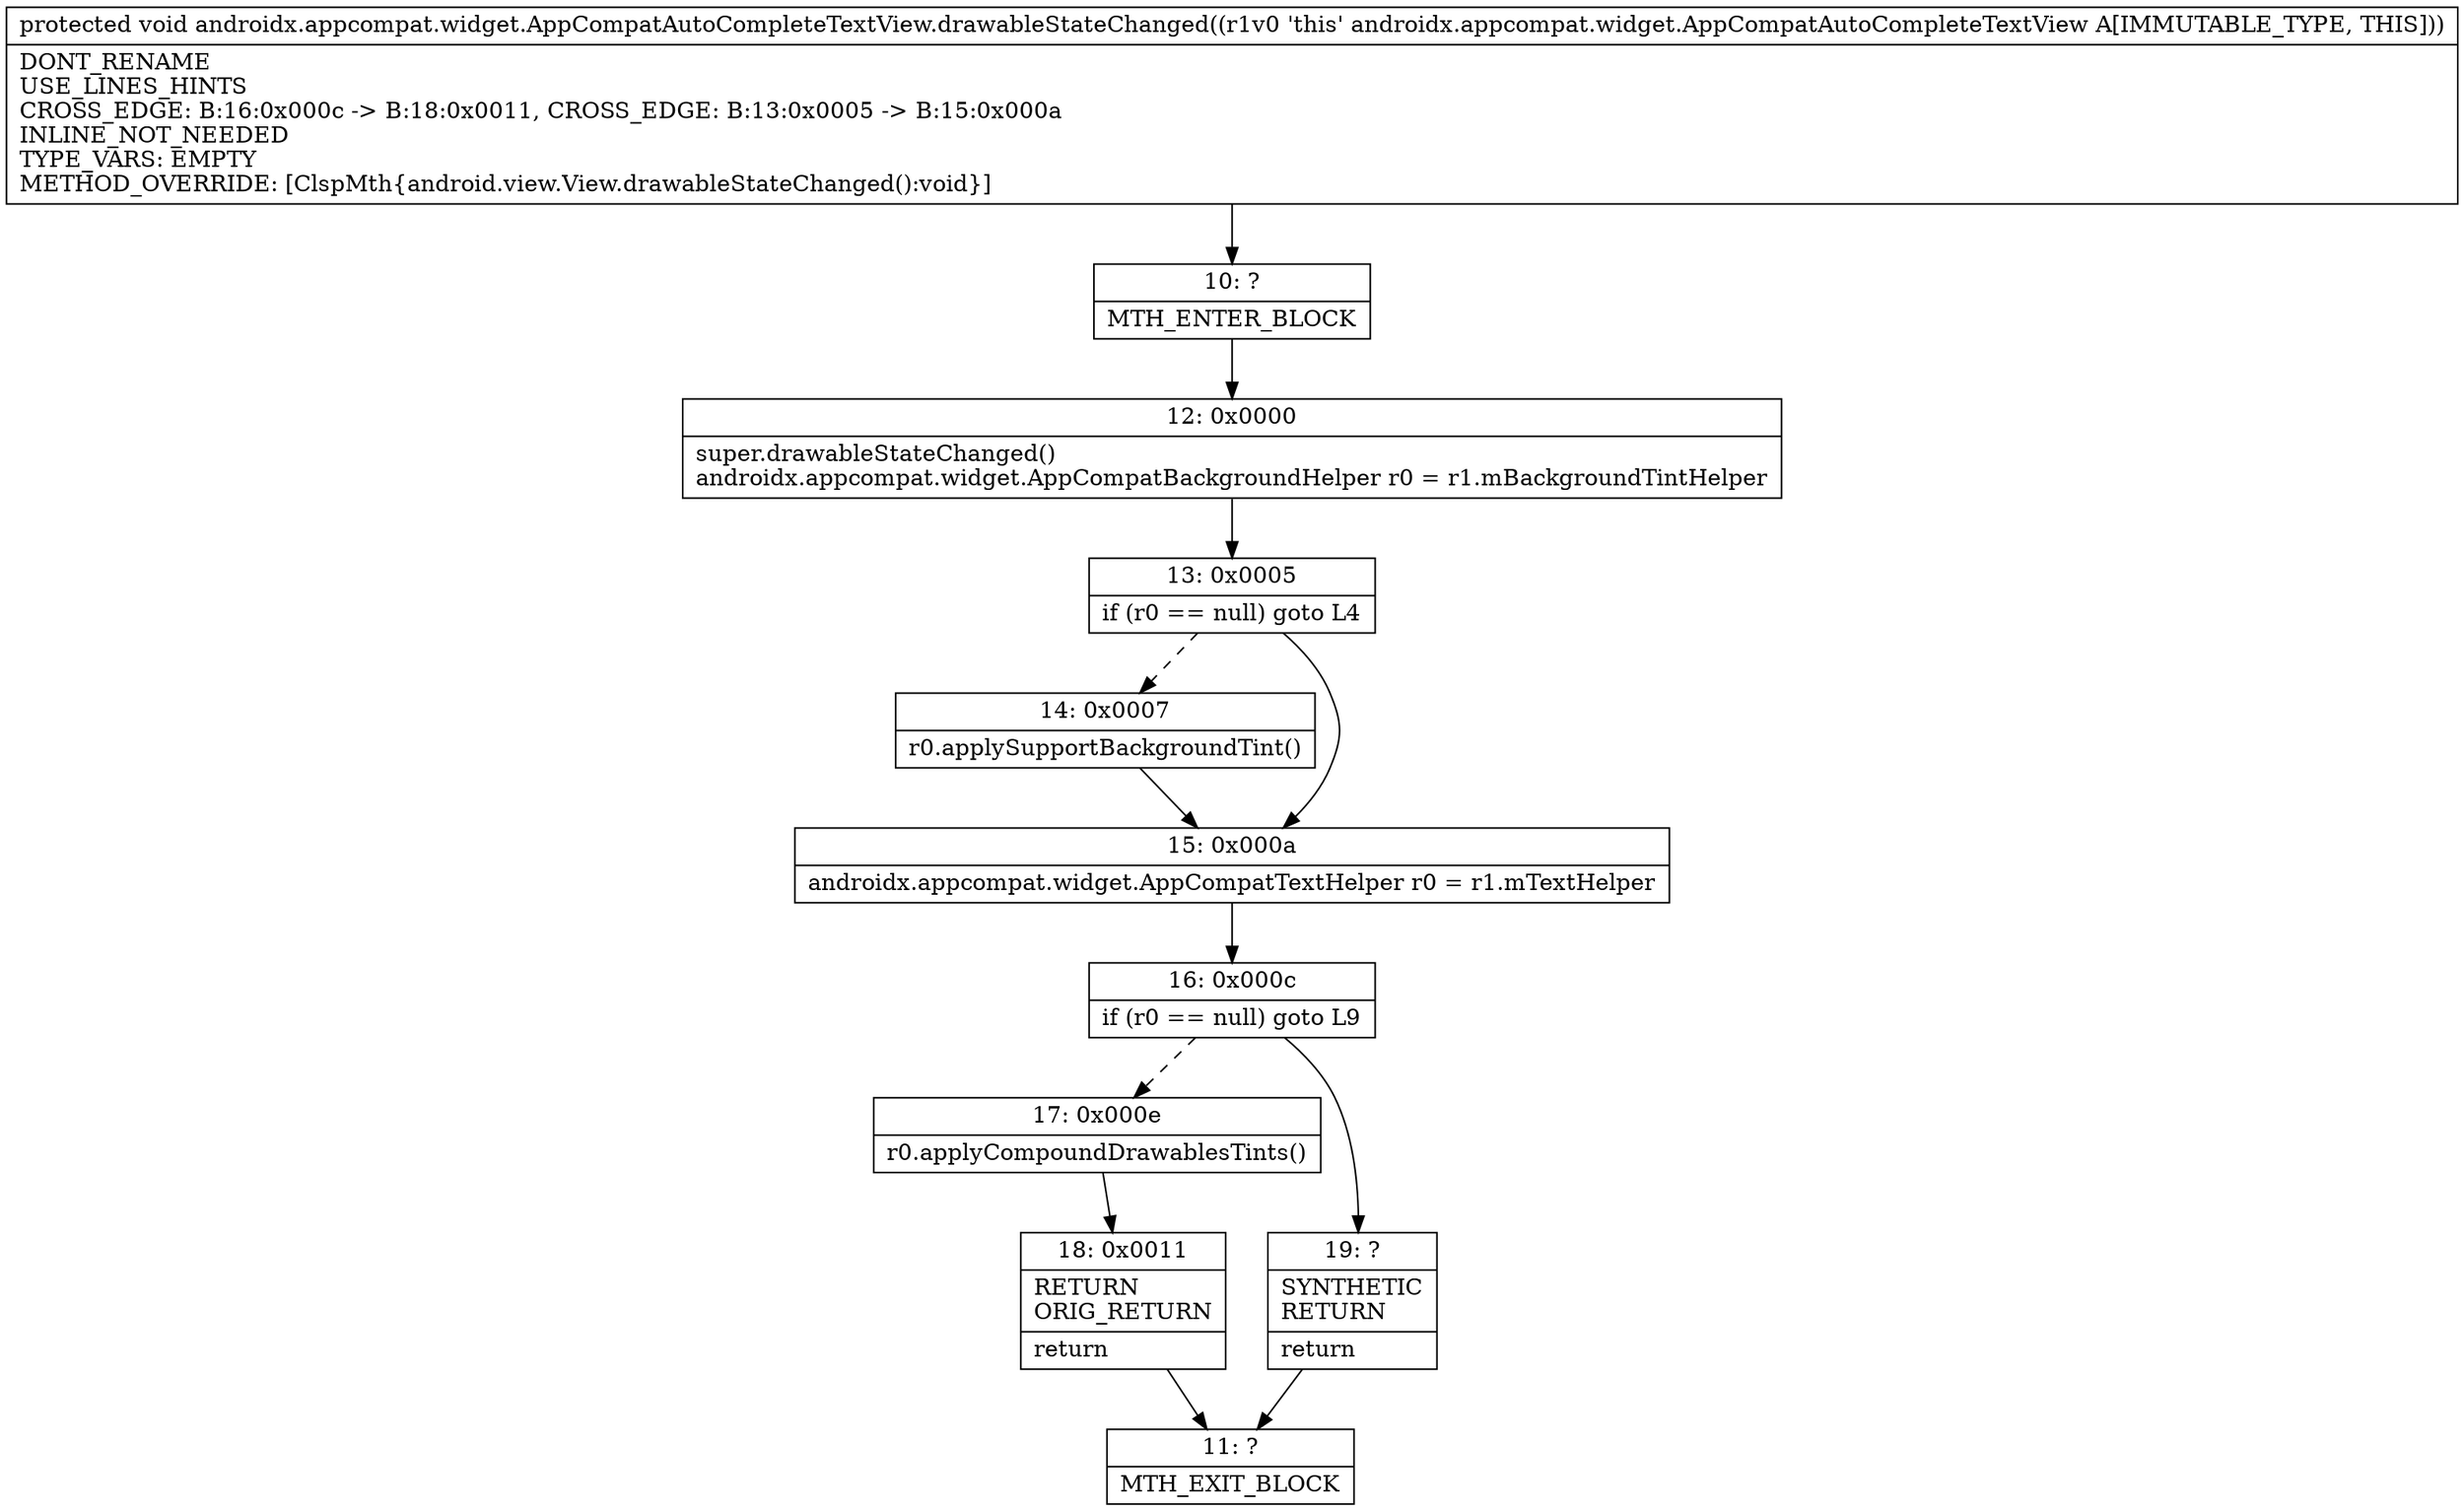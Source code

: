digraph "CFG forandroidx.appcompat.widget.AppCompatAutoCompleteTextView.drawableStateChanged()V" {
Node_10 [shape=record,label="{10\:\ ?|MTH_ENTER_BLOCK\l}"];
Node_12 [shape=record,label="{12\:\ 0x0000|super.drawableStateChanged()\landroidx.appcompat.widget.AppCompatBackgroundHelper r0 = r1.mBackgroundTintHelper\l}"];
Node_13 [shape=record,label="{13\:\ 0x0005|if (r0 == null) goto L4\l}"];
Node_14 [shape=record,label="{14\:\ 0x0007|r0.applySupportBackgroundTint()\l}"];
Node_15 [shape=record,label="{15\:\ 0x000a|androidx.appcompat.widget.AppCompatTextHelper r0 = r1.mTextHelper\l}"];
Node_16 [shape=record,label="{16\:\ 0x000c|if (r0 == null) goto L9\l}"];
Node_17 [shape=record,label="{17\:\ 0x000e|r0.applyCompoundDrawablesTints()\l}"];
Node_18 [shape=record,label="{18\:\ 0x0011|RETURN\lORIG_RETURN\l|return\l}"];
Node_11 [shape=record,label="{11\:\ ?|MTH_EXIT_BLOCK\l}"];
Node_19 [shape=record,label="{19\:\ ?|SYNTHETIC\lRETURN\l|return\l}"];
MethodNode[shape=record,label="{protected void androidx.appcompat.widget.AppCompatAutoCompleteTextView.drawableStateChanged((r1v0 'this' androidx.appcompat.widget.AppCompatAutoCompleteTextView A[IMMUTABLE_TYPE, THIS]))  | DONT_RENAME\lUSE_LINES_HINTS\lCROSS_EDGE: B:16:0x000c \-\> B:18:0x0011, CROSS_EDGE: B:13:0x0005 \-\> B:15:0x000a\lINLINE_NOT_NEEDED\lTYPE_VARS: EMPTY\lMETHOD_OVERRIDE: [ClspMth\{android.view.View.drawableStateChanged():void\}]\l}"];
MethodNode -> Node_10;Node_10 -> Node_12;
Node_12 -> Node_13;
Node_13 -> Node_14[style=dashed];
Node_13 -> Node_15;
Node_14 -> Node_15;
Node_15 -> Node_16;
Node_16 -> Node_17[style=dashed];
Node_16 -> Node_19;
Node_17 -> Node_18;
Node_18 -> Node_11;
Node_19 -> Node_11;
}

